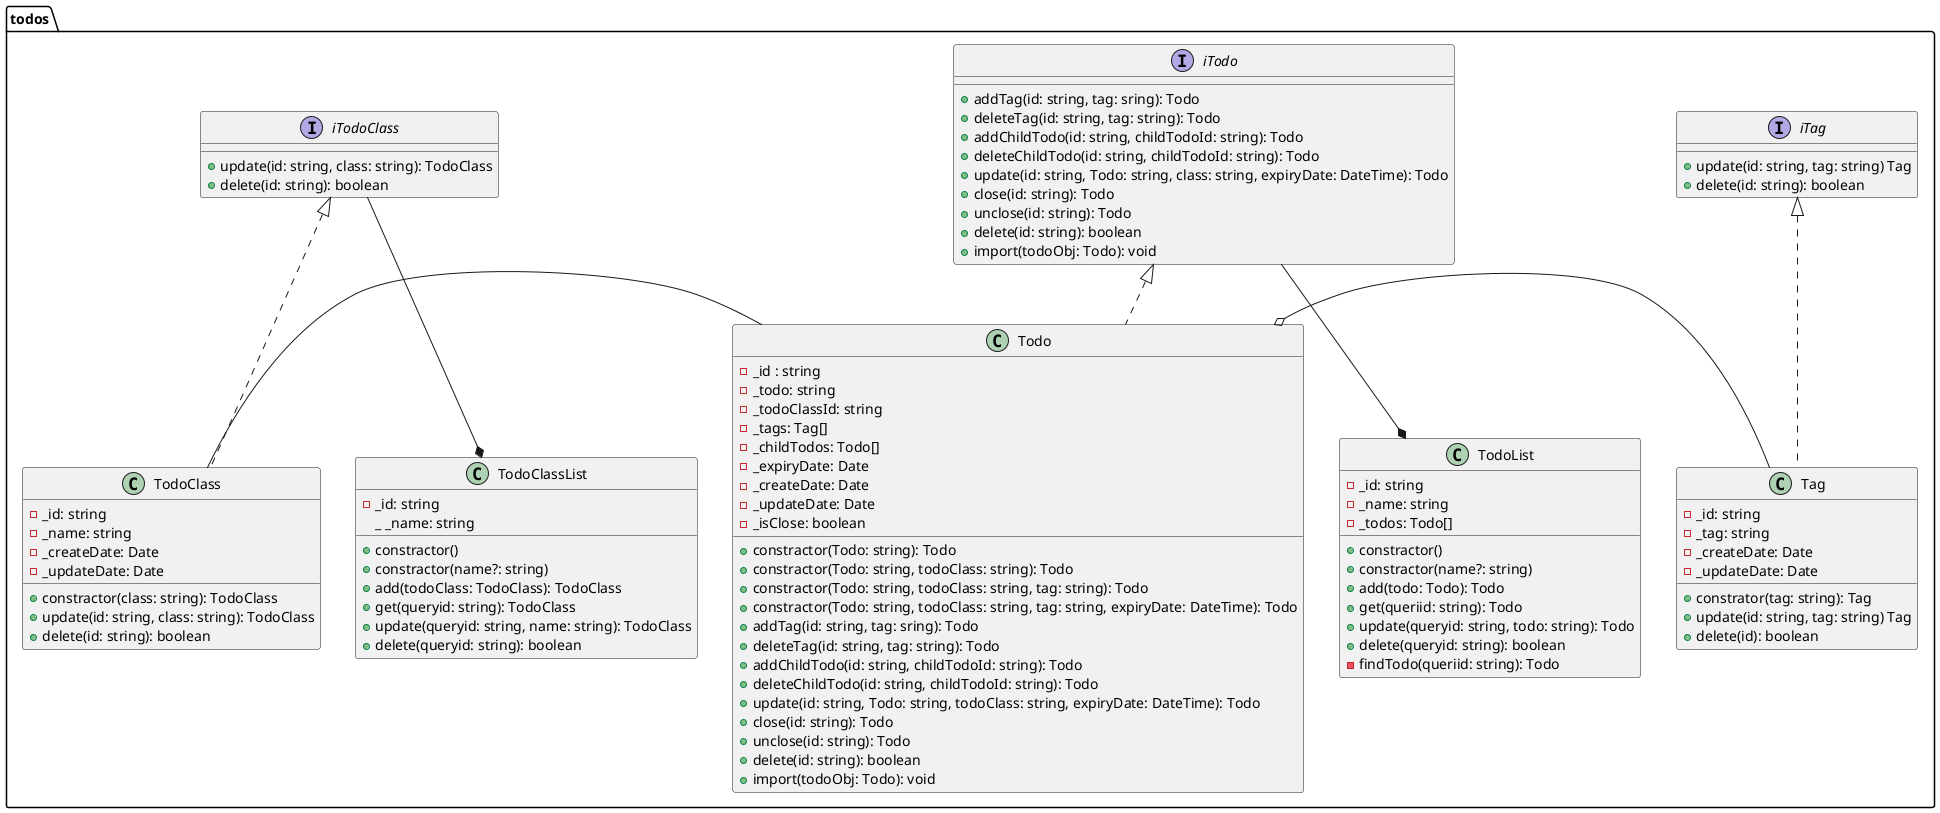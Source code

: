 @startuml TodoUml01

package todos {


class Todo {
    - _id : string
    - _todo: string
    - _todoClassId: string
    - _tags: Tag[]
    - _childTodos: Todo[]
    - _expiryDate: Date
    - _createDate: Date
    - _updateDate: Date
    - _isClose: boolean
    + constractor(Todo: string): Todo
    + constractor(Todo: string, todoClass: string): Todo
    + constractor(Todo: string, todoClass: string, tag: string): Todo
    + constractor(Todo: string, todoClass: string, tag: string, expiryDate: DateTime): Todo
    + addTag(id: string, tag: sring): Todo
    + deleteTag(id: string, tag: string): Todo
    + addChildTodo(id: string, childTodoId: string): Todo
    + deleteChildTodo(id: string, childTodoId: string): Todo
    + update(id: string, Todo: string, todoClass: string, expiryDate: DateTime): Todo
    + close(id: string): Todo
    + unclose(id: string): Todo
    + delete(id: string): boolean
    + import(todoObj: Todo): void
}

interface iTodo {
    + addTag(id: string, tag: sring): Todo
    + deleteTag(id: string, tag: string): Todo
    + addChildTodo(id: string, childTodoId: string): Todo
    + deleteChildTodo(id: string, childTodoId: string): Todo
    + update(id: string, Todo: string, class: string, expiryDate: DateTime): Todo
    + close(id: string): Todo
    + unclose(id: string): Todo
    + delete(id: string): boolean
    + import(todoObj: Todo): void
}

class TodoList {
    - _id: string
    - _name: string
    - _todos: Todo[]
    + constractor()
    + constractor(name?: string)
    + add(todo: Todo): Todo
    + get(queriid: string): Todo
    + update(queryid: string, todo: string): Todo
    + delete(queryid: string): boolean
    - findTodo(queriid: string): Todo
}

class TodoClass {
    - _id: string
    - _name: string
    - _createDate: Date
    - _updateDate: Date
    + constractor(class: string): TodoClass
    + update(id: string, class: string): TodoClass
    + delete(id: string): boolean
}

interface iTodoClass {
    + update(id: string, class: string): TodoClass
    + delete(id: string): boolean
}

class TodoClassList {
    - _id: string
    _ _name: string
    + constractor()
    + constractor(name?: string)
    + add(todoClass: TodoClass): TodoClass
    + get(queryid: string): TodoClass
    + update(queryid: string, name: string): TodoClass
    + delete(queryid: string): boolean
}

class Tag {
    - _id: string
    - _tag: string
    - _createDate: Date
    - _updateDate: Date
    + constrator(tag: string): Tag
    + update(id: string, tag: string) Tag
    + delete(id): boolean
}

interface iTag {
    + update(id: string, tag: string) Tag
    + delete(id: string): boolean 
}

}

iTodo --* TodoList
iTodoClass --* TodoClassList
Todo --le-- TodoClass
Tag --le--o Todo
iTodo <|.. Todo
iTodoClass <|.. TodoClass
iTag <|.. Tag

@enduml